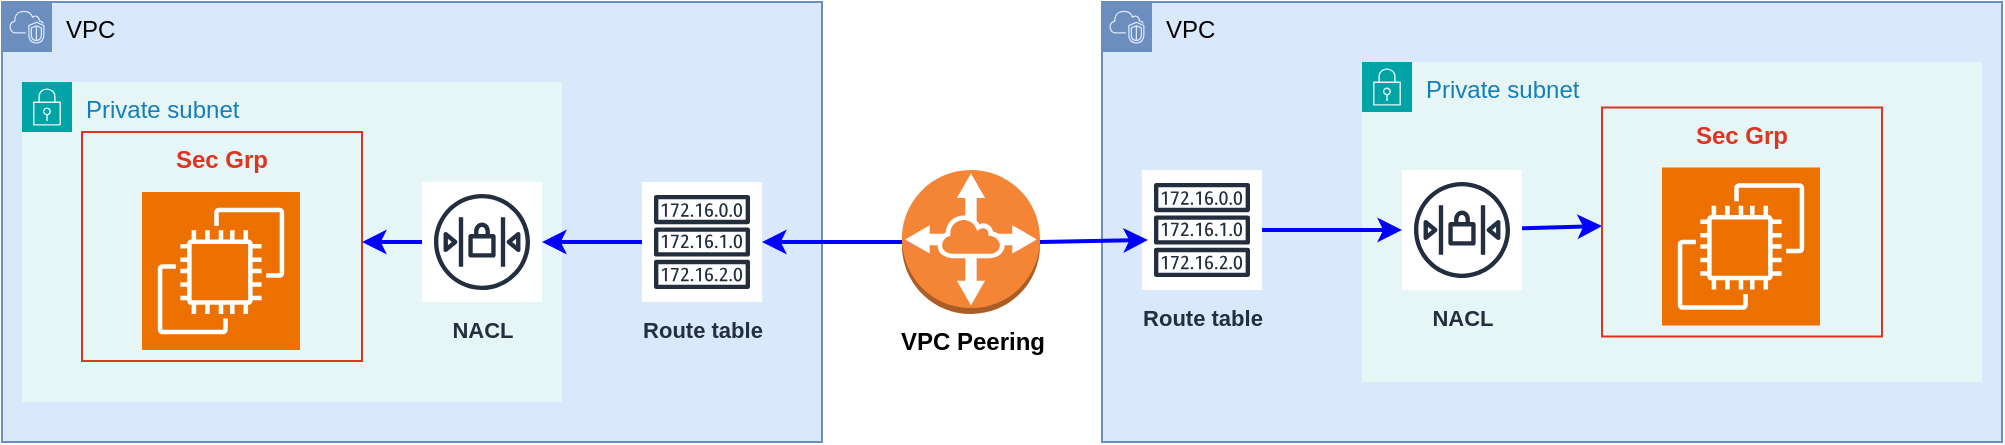 <mxfile version="24.7.10">
  <diagram name="Page-1" id="rKCbfZ0aH_Li67fV-YOk">
    <mxGraphModel dx="1420" dy="672" grid="1" gridSize="10" guides="1" tooltips="1" connect="1" arrows="1" fold="1" page="1" pageScale="1" pageWidth="1400" pageHeight="850" math="0" shadow="0">
      <root>
        <mxCell id="0" />
        <mxCell id="1" parent="0" />
        <mxCell id="nKfXDBvw8mYXWEhuiEYp-1" value="VPC" style="points=[[0,0],[0.25,0],[0.5,0],[0.75,0],[1,0],[1,0.25],[1,0.5],[1,0.75],[1,1],[0.75,1],[0.5,1],[0.25,1],[0,1],[0,0.75],[0,0.5],[0,0.25]];outlineConnect=0;html=1;whiteSpace=wrap;fontSize=12;fontStyle=0;container=1;pointerEvents=0;collapsible=0;recursiveResize=0;shape=mxgraph.aws4.group;grIcon=mxgraph.aws4.group_vpc2;strokeColor=#6c8ebf;fillColor=#dae8fc;verticalAlign=top;align=left;spacingLeft=30;dashed=0;" vertex="1" parent="1">
          <mxGeometry x="80" y="160" width="410" height="220" as="geometry" />
        </mxCell>
        <mxCell id="nKfXDBvw8mYXWEhuiEYp-12" value="Private subnet" style="points=[[0,0],[0.25,0],[0.5,0],[0.75,0],[1,0],[1,0.25],[1,0.5],[1,0.75],[1,1],[0.75,1],[0.5,1],[0.25,1],[0,1],[0,0.75],[0,0.5],[0,0.25]];outlineConnect=0;gradientColor=none;html=1;whiteSpace=wrap;fontSize=12;fontStyle=0;container=1;pointerEvents=0;collapsible=0;recursiveResize=0;shape=mxgraph.aws4.group;grIcon=mxgraph.aws4.group_security_group;grStroke=0;strokeColor=#00A4A6;fillColor=#E6F6F7;verticalAlign=top;align=left;spacingLeft=30;fontColor=#147EBA;dashed=0;movable=1;resizable=1;rotatable=1;deletable=1;editable=1;locked=0;connectable=1;" vertex="1" parent="nKfXDBvw8mYXWEhuiEYp-1">
          <mxGeometry x="10" y="40" width="270" height="160" as="geometry" />
        </mxCell>
        <mxCell id="nKfXDBvw8mYXWEhuiEYp-20" value="&lt;b style=&quot;font-size: 11px;&quot;&gt;NACL&lt;/b&gt;" style="sketch=0;outlineConnect=0;fontColor=#232F3E;gradientColor=none;strokeColor=#232F3E;fillColor=#ffffff;dashed=0;verticalLabelPosition=bottom;verticalAlign=top;align=center;html=1;fontSize=12;fontStyle=0;aspect=fixed;shape=mxgraph.aws4.resourceIcon;resIcon=mxgraph.aws4.network_access_control_list;" vertex="1" parent="nKfXDBvw8mYXWEhuiEYp-12">
          <mxGeometry x="200" y="50" width="60" height="60" as="geometry" />
        </mxCell>
        <mxCell id="nKfXDBvw8mYXWEhuiEYp-37" value="" style="group" vertex="1" connectable="0" parent="nKfXDBvw8mYXWEhuiEYp-12">
          <mxGeometry x="30" y="25" width="140" height="114.5" as="geometry" />
        </mxCell>
        <mxCell id="nKfXDBvw8mYXWEhuiEYp-38" value="&lt;b&gt;Sec Grp&lt;/b&gt;" style="fillColor=none;strokeColor=#DD3522;verticalAlign=top;fontStyle=0;fontColor=#DD3522;whiteSpace=wrap;html=1;" vertex="1" parent="nKfXDBvw8mYXWEhuiEYp-37">
          <mxGeometry width="140" height="114.5" as="geometry" />
        </mxCell>
        <mxCell id="nKfXDBvw8mYXWEhuiEYp-39" value="" style="sketch=0;points=[[0,0,0],[0.25,0,0],[0.5,0,0],[0.75,0,0],[1,0,0],[0,1,0],[0.25,1,0],[0.5,1,0],[0.75,1,0],[1,1,0],[0,0.25,0],[0,0.5,0],[0,0.75,0],[1,0.25,0],[1,0.5,0],[1,0.75,0]];outlineConnect=0;fontColor=#232F3E;fillColor=#ED7100;strokeColor=#ffffff;dashed=0;verticalLabelPosition=bottom;verticalAlign=top;align=center;html=1;fontSize=12;fontStyle=0;aspect=fixed;shape=mxgraph.aws4.resourceIcon;resIcon=mxgraph.aws4.ec2;" vertex="1" parent="nKfXDBvw8mYXWEhuiEYp-37">
          <mxGeometry x="30" y="30" width="79" height="79" as="geometry" />
        </mxCell>
        <mxCell id="nKfXDBvw8mYXWEhuiEYp-21" value="&lt;b&gt;&lt;font style=&quot;font-size: 11px;&quot;&gt;Route table&lt;/font&gt;&lt;/b&gt;" style="sketch=0;outlineConnect=0;fontColor=#232F3E;gradientColor=none;strokeColor=#232F3E;fillColor=#ffffff;dashed=0;verticalLabelPosition=bottom;verticalAlign=top;align=center;html=1;fontSize=12;fontStyle=0;aspect=fixed;shape=mxgraph.aws4.resourceIcon;resIcon=mxgraph.aws4.route_table;" vertex="1" parent="nKfXDBvw8mYXWEhuiEYp-1">
          <mxGeometry x="320" y="90" width="60" height="60" as="geometry" />
        </mxCell>
        <mxCell id="nKfXDBvw8mYXWEhuiEYp-34" value="" style="endArrow=none;startArrow=classic;html=1;rounded=0;strokeWidth=2;strokeColor=#0000FF;endFill=0;" edge="1" parent="nKfXDBvw8mYXWEhuiEYp-1" source="nKfXDBvw8mYXWEhuiEYp-20" target="nKfXDBvw8mYXWEhuiEYp-21">
          <mxGeometry width="50" height="50" relative="1" as="geometry">
            <mxPoint x="960" y="114" as="sourcePoint" />
            <mxPoint x="870" y="114" as="targetPoint" />
          </mxGeometry>
        </mxCell>
        <mxCell id="nKfXDBvw8mYXWEhuiEYp-35" value="" style="endArrow=none;startArrow=classic;html=1;rounded=0;strokeWidth=2;strokeColor=#0000FF;endFill=0;" edge="1" parent="nKfXDBvw8mYXWEhuiEYp-1" target="nKfXDBvw8mYXWEhuiEYp-20">
          <mxGeometry width="50" height="50" relative="1" as="geometry">
            <mxPoint x="180" y="120" as="sourcePoint" />
            <mxPoint x="240" y="120" as="targetPoint" />
          </mxGeometry>
        </mxCell>
        <mxCell id="nKfXDBvw8mYXWEhuiEYp-22" value="VPC" style="points=[[0,0],[0.25,0],[0.5,0],[0.75,0],[1,0],[1,0.25],[1,0.5],[1,0.75],[1,1],[0.75,1],[0.5,1],[0.25,1],[0,1],[0,0.75],[0,0.5],[0,0.25]];outlineConnect=0;html=1;whiteSpace=wrap;fontSize=12;fontStyle=0;container=1;pointerEvents=0;collapsible=0;recursiveResize=0;shape=mxgraph.aws4.group;grIcon=mxgraph.aws4.group_vpc2;strokeColor=#6c8ebf;fillColor=#dae8fc;verticalAlign=top;align=left;spacingLeft=30;dashed=0;" vertex="1" parent="1">
          <mxGeometry x="630" y="160" width="450" height="220" as="geometry" />
        </mxCell>
        <mxCell id="nKfXDBvw8mYXWEhuiEYp-27" value="&lt;b&gt;&lt;font style=&quot;font-size: 11px;&quot;&gt;Route table&lt;/font&gt;&lt;/b&gt;" style="sketch=0;outlineConnect=0;fontColor=#232F3E;gradientColor=none;strokeColor=#232F3E;fillColor=#ffffff;dashed=0;verticalLabelPosition=bottom;verticalAlign=top;align=center;html=1;fontSize=12;fontStyle=0;aspect=fixed;shape=mxgraph.aws4.resourceIcon;resIcon=mxgraph.aws4.route_table;" vertex="1" parent="nKfXDBvw8mYXWEhuiEYp-22">
          <mxGeometry x="20" y="84" width="60" height="60" as="geometry" />
        </mxCell>
        <mxCell id="nKfXDBvw8mYXWEhuiEYp-23" value="Private subnet" style="points=[[0,0],[0.25,0],[0.5,0],[0.75,0],[1,0],[1,0.25],[1,0.5],[1,0.75],[1,1],[0.75,1],[0.5,1],[0.25,1],[0,1],[0,0.75],[0,0.5],[0,0.25]];outlineConnect=0;gradientColor=none;html=1;whiteSpace=wrap;fontSize=12;fontStyle=0;container=1;pointerEvents=0;collapsible=0;recursiveResize=0;shape=mxgraph.aws4.group;grIcon=mxgraph.aws4.group_security_group;grStroke=0;strokeColor=#00A4A6;fillColor=#E6F6F7;verticalAlign=top;align=left;spacingLeft=30;fontColor=#147EBA;dashed=0;movable=1;resizable=1;rotatable=1;deletable=1;editable=1;locked=0;connectable=1;" vertex="1" parent="nKfXDBvw8mYXWEhuiEYp-22">
          <mxGeometry x="130" y="30" width="310" height="160" as="geometry" />
        </mxCell>
        <mxCell id="nKfXDBvw8mYXWEhuiEYp-26" value="&lt;b style=&quot;font-size: 11px;&quot;&gt;NACL&lt;/b&gt;" style="sketch=0;outlineConnect=0;fontColor=#232F3E;gradientColor=none;strokeColor=#232F3E;fillColor=#ffffff;dashed=0;verticalLabelPosition=bottom;verticalAlign=top;align=center;html=1;fontSize=12;fontStyle=0;aspect=fixed;shape=mxgraph.aws4.resourceIcon;resIcon=mxgraph.aws4.network_access_control_list;" vertex="1" parent="nKfXDBvw8mYXWEhuiEYp-23">
          <mxGeometry x="20" y="54" width="60" height="60" as="geometry" />
        </mxCell>
        <mxCell id="nKfXDBvw8mYXWEhuiEYp-32" value="" style="group" vertex="1" connectable="0" parent="nKfXDBvw8mYXWEhuiEYp-23">
          <mxGeometry x="120" y="22.75" width="140" height="114.5" as="geometry" />
        </mxCell>
        <mxCell id="nKfXDBvw8mYXWEhuiEYp-25" value="&lt;b&gt;Sec Grp&lt;/b&gt;" style="fillColor=none;strokeColor=#DD3522;verticalAlign=top;fontStyle=0;fontColor=#DD3522;whiteSpace=wrap;html=1;" vertex="1" parent="nKfXDBvw8mYXWEhuiEYp-32">
          <mxGeometry width="140" height="114.5" as="geometry" />
        </mxCell>
        <mxCell id="nKfXDBvw8mYXWEhuiEYp-24" value="" style="sketch=0;points=[[0,0,0],[0.25,0,0],[0.5,0,0],[0.75,0,0],[1,0,0],[0,1,0],[0.25,1,0],[0.5,1,0],[0.75,1,0],[1,1,0],[0,0.25,0],[0,0.5,0],[0,0.75,0],[1,0.25,0],[1,0.5,0],[1,0.75,0]];outlineConnect=0;fontColor=#232F3E;fillColor=#ED7100;strokeColor=#ffffff;dashed=0;verticalLabelPosition=bottom;verticalAlign=top;align=center;html=1;fontSize=12;fontStyle=0;aspect=fixed;shape=mxgraph.aws4.resourceIcon;resIcon=mxgraph.aws4.ec2;" vertex="1" parent="nKfXDBvw8mYXWEhuiEYp-32">
          <mxGeometry x="30" y="30" width="79" height="79" as="geometry" />
        </mxCell>
        <mxCell id="nKfXDBvw8mYXWEhuiEYp-36" value="" style="endArrow=none;startArrow=classic;html=1;rounded=0;strokeWidth=2;strokeColor=#0000FF;endFill=0;" edge="1" parent="nKfXDBvw8mYXWEhuiEYp-23" source="nKfXDBvw8mYXWEhuiEYp-25" target="nKfXDBvw8mYXWEhuiEYp-26">
          <mxGeometry width="50" height="50" relative="1" as="geometry">
            <mxPoint x="31" y="150" as="sourcePoint" />
            <mxPoint x="-39" y="150" as="targetPoint" />
          </mxGeometry>
        </mxCell>
        <mxCell id="nKfXDBvw8mYXWEhuiEYp-33" value="" style="endArrow=none;startArrow=classic;html=1;rounded=0;strokeWidth=2;strokeColor=#0000FF;endFill=0;" edge="1" parent="nKfXDBvw8mYXWEhuiEYp-22" source="nKfXDBvw8mYXWEhuiEYp-26" target="nKfXDBvw8mYXWEhuiEYp-27">
          <mxGeometry width="50" height="50" relative="1" as="geometry">
            <mxPoint x="53" y="164" as="sourcePoint" />
            <mxPoint x="-111" y="165" as="targetPoint" />
          </mxGeometry>
        </mxCell>
        <mxCell id="nKfXDBvw8mYXWEhuiEYp-28" value="&lt;b&gt;VPC Peering&lt;/b&gt;" style="outlineConnect=0;dashed=0;verticalLabelPosition=bottom;verticalAlign=top;align=center;html=1;shape=mxgraph.aws3.vpc_peering;fillColor=#F58536;gradientColor=none;" vertex="1" parent="1">
          <mxGeometry x="530" y="244" width="69" height="72" as="geometry" />
        </mxCell>
        <mxCell id="nKfXDBvw8mYXWEhuiEYp-30" value="" style="endArrow=none;startArrow=classic;html=1;rounded=0;strokeWidth=2;strokeColor=#0000FF;entryX=0;entryY=0.5;entryDx=0;entryDy=0;entryPerimeter=0;endFill=0;" edge="1" parent="1" source="nKfXDBvw8mYXWEhuiEYp-21" target="nKfXDBvw8mYXWEhuiEYp-28">
          <mxGeometry width="50" height="50" relative="1" as="geometry">
            <mxPoint x="670" y="480" as="sourcePoint" />
            <mxPoint x="720" y="430" as="targetPoint" />
          </mxGeometry>
        </mxCell>
        <mxCell id="nKfXDBvw8mYXWEhuiEYp-31" value="" style="endArrow=none;startArrow=classic;html=1;rounded=0;strokeWidth=2;strokeColor=#0000FF;entryX=1;entryY=0.5;entryDx=0;entryDy=0;entryPerimeter=0;endFill=0;exitX=0.05;exitY=0.583;exitDx=0;exitDy=0;exitPerimeter=0;" edge="1" parent="1" source="nKfXDBvw8mYXWEhuiEYp-27" target="nKfXDBvw8mYXWEhuiEYp-28">
          <mxGeometry width="50" height="50" relative="1" as="geometry">
            <mxPoint x="500" y="410" as="sourcePoint" />
            <mxPoint x="660" y="406" as="targetPoint" />
          </mxGeometry>
        </mxCell>
      </root>
    </mxGraphModel>
  </diagram>
</mxfile>
